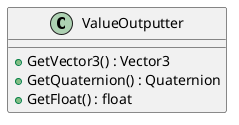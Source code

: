 @startuml
class ValueOutputter {
    + GetVector3() : Vector3
    + GetQuaternion() : Quaternion
    + GetFloat() : float
}
@enduml
